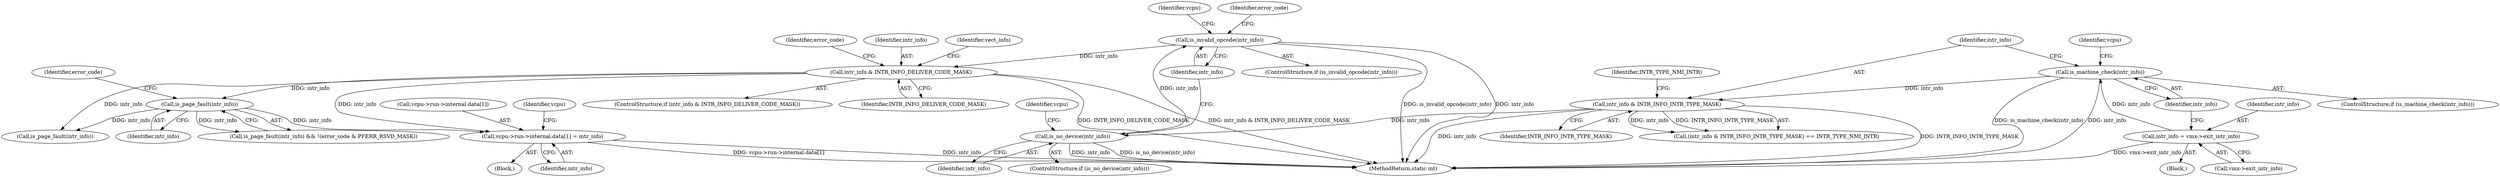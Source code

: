 digraph "0_linux_ef85b67385436ddc1998f45f1d6a210f935b3388@pointer" {
"1000248" [label="(Call,vcpu->run->internal.data[1] = intr_info)"];
"1000205" [label="(Call,is_page_fault(intr_info))"];
"1000191" [label="(Call,intr_info & INTR_INFO_DELIVER_CODE_MASK)"];
"1000161" [label="(Call,is_invalid_opcode(intr_info))"];
"1000153" [label="(Call,is_no_device(intr_info))"];
"1000146" [label="(Call,intr_info & INTR_INFO_INTR_TYPE_MASK)"];
"1000139" [label="(Call,is_machine_check(intr_info))"];
"1000133" [label="(Call,intr_info = vmx->exit_intr_info)"];
"1000457" [label="(MethodReturn,static int)"];
"1000205" [label="(Call,is_page_fault(intr_info))"];
"1000154" [label="(Identifier,intr_info)"];
"1000135" [label="(Call,vmx->exit_intr_info)"];
"1000201" [label="(Identifier,vect_info)"];
"1000148" [label="(Identifier,INTR_INFO_INTR_TYPE_MASK)"];
"1000195" [label="(Identifier,error_code)"];
"1000138" [label="(ControlStructure,if (is_machine_check(intr_info)))"];
"1000190" [label="(ControlStructure,if (intr_info & INTR_INFO_DELIVER_CODE_MASK))"];
"1000193" [label="(Identifier,INTR_INFO_DELIVER_CODE_MASK)"];
"1000149" [label="(Identifier,INTR_TYPE_NMI_INTR)"];
"1000249" [label="(Call,vcpu->run->internal.data[1])"];
"1000211" [label="(Block,)"];
"1000139" [label="(Call,is_machine_check(intr_info))"];
"1000108" [label="(Block,)"];
"1000206" [label="(Identifier,intr_info)"];
"1000166" [label="(Identifier,vcpu)"];
"1000152" [label="(ControlStructure,if (is_no_device(intr_info)))"];
"1000192" [label="(Identifier,intr_info)"];
"1000140" [label="(Identifier,intr_info)"];
"1000162" [label="(Identifier,intr_info)"];
"1000209" [label="(Identifier,error_code)"];
"1000145" [label="(Call,(intr_info & INTR_INFO_INTR_TYPE_MASK) == INTR_TYPE_NMI_INTR)"];
"1000161" [label="(Call,is_invalid_opcode(intr_info))"];
"1000204" [label="(Call,is_page_fault(intr_info) && !(error_code & PFERR_RSVD_MASK))"];
"1000153" [label="(Call,is_no_device(intr_info))"];
"1000143" [label="(Identifier,vcpu)"];
"1000248" [label="(Call,vcpu->run->internal.data[1] = intr_info)"];
"1000160" [label="(ControlStructure,if (is_invalid_opcode(intr_info)))"];
"1000264" [label="(Identifier,vcpu)"];
"1000258" [label="(Identifier,intr_info)"];
"1000146" [label="(Call,intr_info & INTR_INFO_INTR_TYPE_MASK)"];
"1000273" [label="(Call,is_page_fault(intr_info))"];
"1000133" [label="(Call,intr_info = vmx->exit_intr_info)"];
"1000191" [label="(Call,intr_info & INTR_INFO_DELIVER_CODE_MASK)"];
"1000147" [label="(Identifier,intr_info)"];
"1000157" [label="(Identifier,vcpu)"];
"1000134" [label="(Identifier,intr_info)"];
"1000188" [label="(Identifier,error_code)"];
"1000248" -> "1000211"  [label="AST: "];
"1000248" -> "1000258"  [label="CFG: "];
"1000249" -> "1000248"  [label="AST: "];
"1000258" -> "1000248"  [label="AST: "];
"1000264" -> "1000248"  [label="CFG: "];
"1000248" -> "1000457"  [label="DDG: intr_info"];
"1000248" -> "1000457"  [label="DDG: vcpu->run->internal.data[1]"];
"1000205" -> "1000248"  [label="DDG: intr_info"];
"1000191" -> "1000248"  [label="DDG: intr_info"];
"1000205" -> "1000204"  [label="AST: "];
"1000205" -> "1000206"  [label="CFG: "];
"1000206" -> "1000205"  [label="AST: "];
"1000209" -> "1000205"  [label="CFG: "];
"1000204" -> "1000205"  [label="CFG: "];
"1000205" -> "1000204"  [label="DDG: intr_info"];
"1000191" -> "1000205"  [label="DDG: intr_info"];
"1000205" -> "1000273"  [label="DDG: intr_info"];
"1000191" -> "1000190"  [label="AST: "];
"1000191" -> "1000193"  [label="CFG: "];
"1000192" -> "1000191"  [label="AST: "];
"1000193" -> "1000191"  [label="AST: "];
"1000195" -> "1000191"  [label="CFG: "];
"1000201" -> "1000191"  [label="CFG: "];
"1000191" -> "1000457"  [label="DDG: intr_info & INTR_INFO_DELIVER_CODE_MASK"];
"1000191" -> "1000457"  [label="DDG: INTR_INFO_DELIVER_CODE_MASK"];
"1000161" -> "1000191"  [label="DDG: intr_info"];
"1000191" -> "1000273"  [label="DDG: intr_info"];
"1000161" -> "1000160"  [label="AST: "];
"1000161" -> "1000162"  [label="CFG: "];
"1000162" -> "1000161"  [label="AST: "];
"1000166" -> "1000161"  [label="CFG: "];
"1000188" -> "1000161"  [label="CFG: "];
"1000161" -> "1000457"  [label="DDG: intr_info"];
"1000161" -> "1000457"  [label="DDG: is_invalid_opcode(intr_info)"];
"1000153" -> "1000161"  [label="DDG: intr_info"];
"1000153" -> "1000152"  [label="AST: "];
"1000153" -> "1000154"  [label="CFG: "];
"1000154" -> "1000153"  [label="AST: "];
"1000157" -> "1000153"  [label="CFG: "];
"1000162" -> "1000153"  [label="CFG: "];
"1000153" -> "1000457"  [label="DDG: is_no_device(intr_info)"];
"1000153" -> "1000457"  [label="DDG: intr_info"];
"1000146" -> "1000153"  [label="DDG: intr_info"];
"1000146" -> "1000145"  [label="AST: "];
"1000146" -> "1000148"  [label="CFG: "];
"1000147" -> "1000146"  [label="AST: "];
"1000148" -> "1000146"  [label="AST: "];
"1000149" -> "1000146"  [label="CFG: "];
"1000146" -> "1000457"  [label="DDG: INTR_INFO_INTR_TYPE_MASK"];
"1000146" -> "1000457"  [label="DDG: intr_info"];
"1000146" -> "1000145"  [label="DDG: intr_info"];
"1000146" -> "1000145"  [label="DDG: INTR_INFO_INTR_TYPE_MASK"];
"1000139" -> "1000146"  [label="DDG: intr_info"];
"1000139" -> "1000138"  [label="AST: "];
"1000139" -> "1000140"  [label="CFG: "];
"1000140" -> "1000139"  [label="AST: "];
"1000143" -> "1000139"  [label="CFG: "];
"1000147" -> "1000139"  [label="CFG: "];
"1000139" -> "1000457"  [label="DDG: is_machine_check(intr_info)"];
"1000139" -> "1000457"  [label="DDG: intr_info"];
"1000133" -> "1000139"  [label="DDG: intr_info"];
"1000133" -> "1000108"  [label="AST: "];
"1000133" -> "1000135"  [label="CFG: "];
"1000134" -> "1000133"  [label="AST: "];
"1000135" -> "1000133"  [label="AST: "];
"1000140" -> "1000133"  [label="CFG: "];
"1000133" -> "1000457"  [label="DDG: vmx->exit_intr_info"];
}
